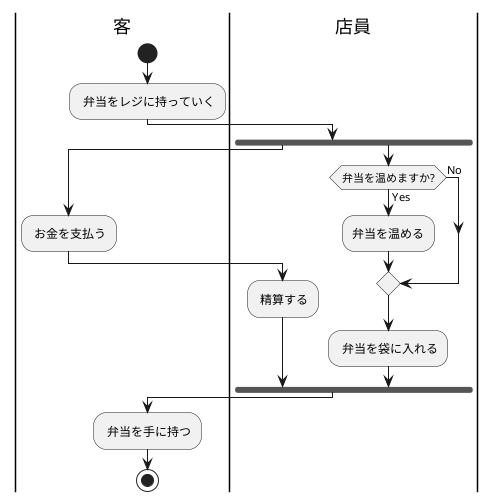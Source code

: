 @startuml 図7-10
@startuml コンビニ弁当
|客|
|客|
|店員|
|店員|


|客|
start
    : 弁当をレジに持っていく;
|店員|
fork
|客|
    : お金を支払う;
|店員|
    : 精算する;
fork again
    if (弁当を温めますか?)then(No)
    else (Yes)
        :弁当を温める;
endif

: 弁当を袋に入れる;

end fork
|客|
: 弁当を手に持つ;
stop
@enduml
@enduml